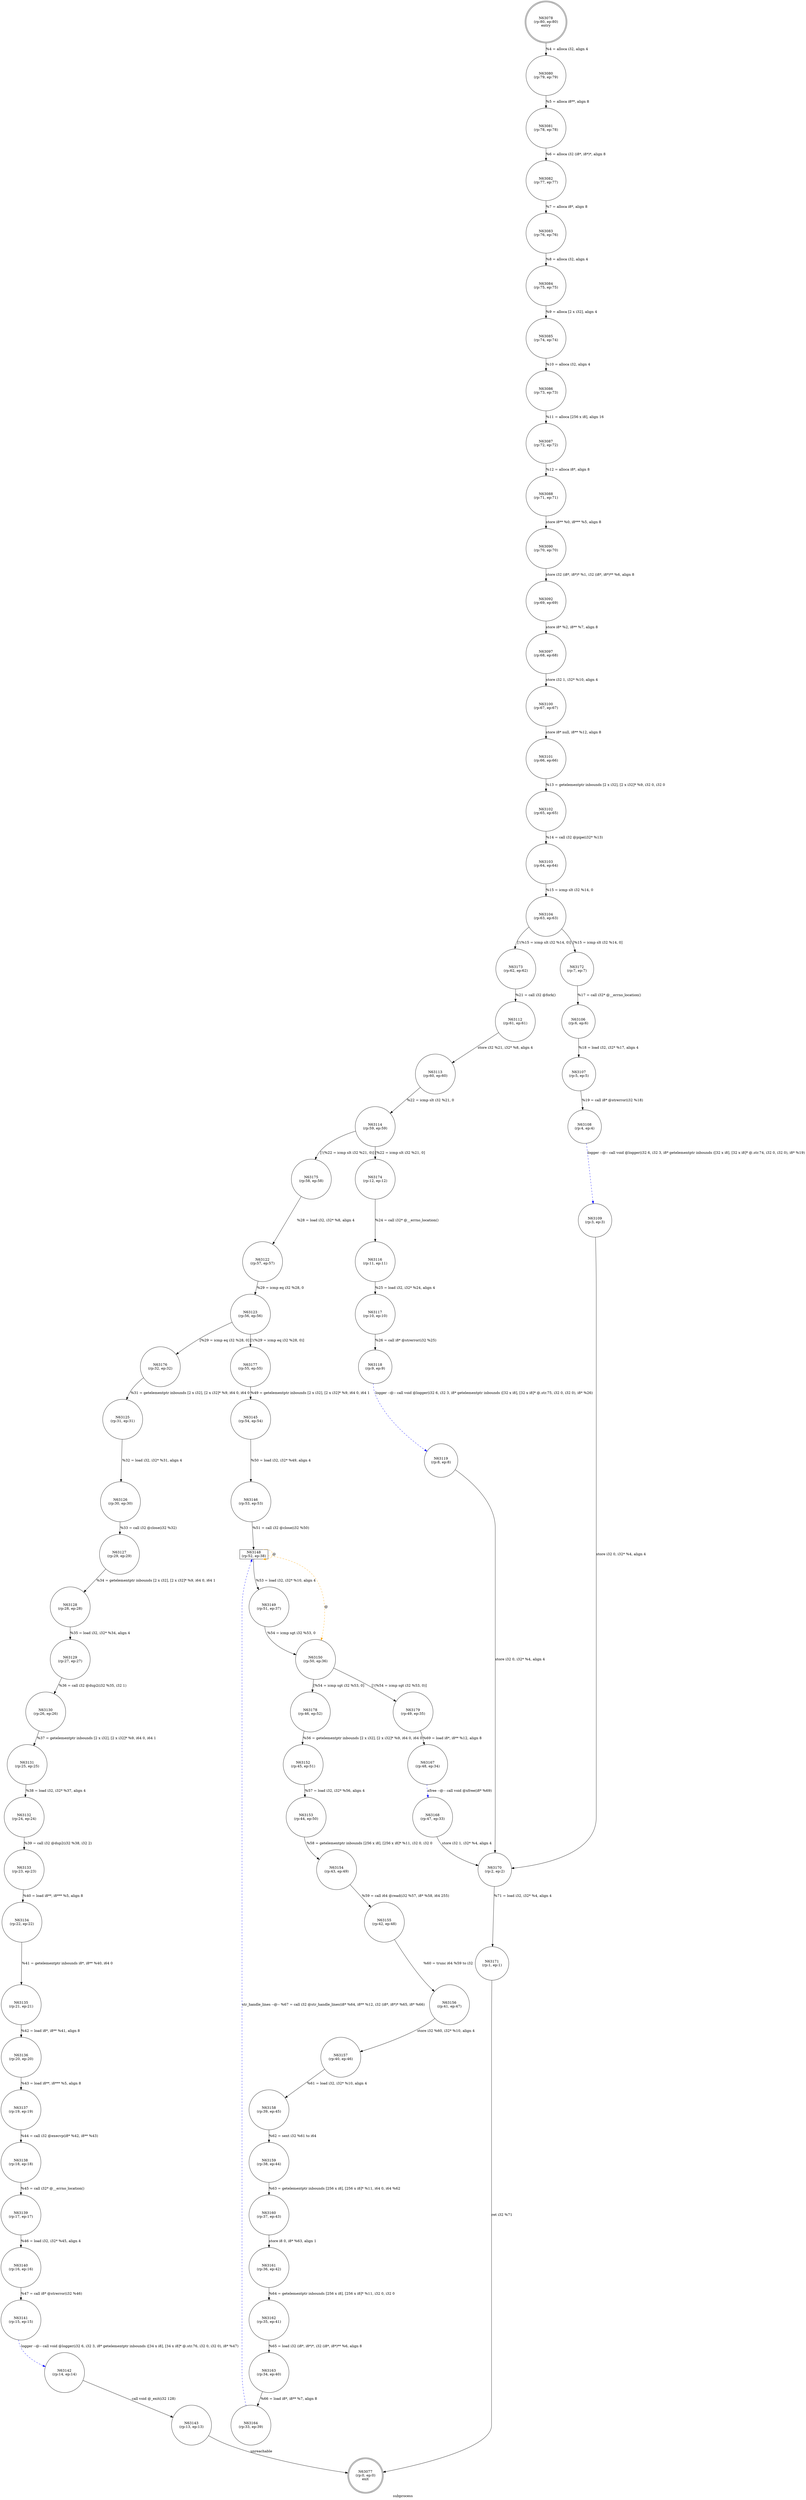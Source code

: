 digraph subprocess {
label="subprocess"
63077 [label="N63077\n(rp:0, ep:0)\nexit", shape="doublecircle"]
63078 [label="N63078\n(rp:80, ep:80)\nentry", shape="doublecircle"]
63078 -> 63080 [label="%4 = alloca i32, align 4"]
63080 [label="N63080\n(rp:79, ep:79)", shape="circle"]
63080 -> 63081 [label="%5 = alloca i8**, align 8"]
63081 [label="N63081\n(rp:78, ep:78)", shape="circle"]
63081 -> 63082 [label="%6 = alloca i32 (i8*, i8*)*, align 8"]
63082 [label="N63082\n(rp:77, ep:77)", shape="circle"]
63082 -> 63083 [label="%7 = alloca i8*, align 8"]
63083 [label="N63083\n(rp:76, ep:76)", shape="circle"]
63083 -> 63084 [label="%8 = alloca i32, align 4"]
63084 [label="N63084\n(rp:75, ep:75)", shape="circle"]
63084 -> 63085 [label="%9 = alloca [2 x i32], align 4"]
63085 [label="N63085\n(rp:74, ep:74)", shape="circle"]
63085 -> 63086 [label="%10 = alloca i32, align 4"]
63086 [label="N63086\n(rp:73, ep:73)", shape="circle"]
63086 -> 63087 [label="%11 = alloca [256 x i8], align 16"]
63087 [label="N63087\n(rp:72, ep:72)", shape="circle"]
63087 -> 63088 [label="%12 = alloca i8*, align 8"]
63088 [label="N63088\n(rp:71, ep:71)", shape="circle"]
63088 -> 63090 [label="store i8** %0, i8*** %5, align 8"]
63090 [label="N63090\n(rp:70, ep:70)", shape="circle"]
63090 -> 63092 [label="store i32 (i8*, i8*)* %1, i32 (i8*, i8*)** %6, align 8"]
63092 [label="N63092\n(rp:69, ep:69)", shape="circle"]
63092 -> 63097 [label="store i8* %2, i8** %7, align 8"]
63097 [label="N63097\n(rp:68, ep:68)", shape="circle"]
63097 -> 63100 [label="store i32 1, i32* %10, align 4"]
63100 [label="N63100\n(rp:67, ep:67)", shape="circle"]
63100 -> 63101 [label="store i8* null, i8** %12, align 8"]
63101 [label="N63101\n(rp:66, ep:66)", shape="circle"]
63101 -> 63102 [label="%13 = getelementptr inbounds [2 x i32], [2 x i32]* %9, i32 0, i32 0"]
63102 [label="N63102\n(rp:65, ep:65)", shape="circle"]
63102 -> 63103 [label="%14 = call i32 @pipe(i32* %13)"]
63103 [label="N63103\n(rp:64, ep:64)", shape="circle"]
63103 -> 63104 [label="%15 = icmp slt i32 %14, 0"]
63104 [label="N63104\n(rp:63, ep:63)", shape="circle"]
63104 -> 63172 [label="[%15 = icmp slt i32 %14, 0]"]
63104 -> 63173 [label="[!(%15 = icmp slt i32 %14, 0)]"]
63106 [label="N63106\n(rp:6, ep:6)", shape="circle"]
63106 -> 63107 [label="%18 = load i32, i32* %17, align 4"]
63107 [label="N63107\n(rp:5, ep:5)", shape="circle"]
63107 -> 63108 [label="%19 = call i8* @strerror(i32 %18)"]
63108 [label="N63108\n(rp:4, ep:4)", shape="circle"]
63108 -> 63109 [label="logger --@-- call void @logger(i32 6, i32 3, i8* getelementptr inbounds ([32 x i8], [32 x i8]* @.str.74, i32 0, i32 0), i8* %19)", style="dashed", color="blue"]
63109 [label="N63109\n(rp:3, ep:3)", shape="circle"]
63109 -> 63170 [label="store i32 0, i32* %4, align 4"]
63112 [label="N63112\n(rp:61, ep:61)", shape="circle"]
63112 -> 63113 [label="store i32 %21, i32* %8, align 4"]
63113 [label="N63113\n(rp:60, ep:60)", shape="circle"]
63113 -> 63114 [label="%22 = icmp slt i32 %21, 0"]
63114 [label="N63114\n(rp:59, ep:59)", shape="circle"]
63114 -> 63174 [label="[%22 = icmp slt i32 %21, 0]"]
63114 -> 63175 [label="[!(%22 = icmp slt i32 %21, 0)]"]
63116 [label="N63116\n(rp:11, ep:11)", shape="circle"]
63116 -> 63117 [label="%25 = load i32, i32* %24, align 4"]
63117 [label="N63117\n(rp:10, ep:10)", shape="circle"]
63117 -> 63118 [label="%26 = call i8* @strerror(i32 %25)"]
63118 [label="N63118\n(rp:9, ep:9)", shape="circle"]
63118 -> 63119 [label="logger --@-- call void @logger(i32 6, i32 3, i8* getelementptr inbounds ([32 x i8], [32 x i8]* @.str.75, i32 0, i32 0), i8* %26)", style="dashed", color="blue"]
63119 [label="N63119\n(rp:8, ep:8)", shape="circle"]
63119 -> 63170 [label="store i32 0, i32* %4, align 4"]
63122 [label="N63122\n(rp:57, ep:57)", shape="circle"]
63122 -> 63123 [label="%29 = icmp eq i32 %28, 0"]
63123 [label="N63123\n(rp:56, ep:56)", shape="circle"]
63123 -> 63176 [label="[%29 = icmp eq i32 %28, 0]"]
63123 -> 63177 [label="[!(%29 = icmp eq i32 %28, 0)]"]
63125 [label="N63125\n(rp:31, ep:31)", shape="circle"]
63125 -> 63126 [label="%32 = load i32, i32* %31, align 4"]
63126 [label="N63126\n(rp:30, ep:30)", shape="circle"]
63126 -> 63127 [label="%33 = call i32 @close(i32 %32)"]
63127 [label="N63127\n(rp:29, ep:29)", shape="circle"]
63127 -> 63128 [label="%34 = getelementptr inbounds [2 x i32], [2 x i32]* %9, i64 0, i64 1"]
63128 [label="N63128\n(rp:28, ep:28)", shape="circle"]
63128 -> 63129 [label="%35 = load i32, i32* %34, align 4"]
63129 [label="N63129\n(rp:27, ep:27)", shape="circle"]
63129 -> 63130 [label="%36 = call i32 @dup2(i32 %35, i32 1)"]
63130 [label="N63130\n(rp:26, ep:26)", shape="circle"]
63130 -> 63131 [label="%37 = getelementptr inbounds [2 x i32], [2 x i32]* %9, i64 0, i64 1"]
63131 [label="N63131\n(rp:25, ep:25)", shape="circle"]
63131 -> 63132 [label="%38 = load i32, i32* %37, align 4"]
63132 [label="N63132\n(rp:24, ep:24)", shape="circle"]
63132 -> 63133 [label="%39 = call i32 @dup2(i32 %38, i32 2)"]
63133 [label="N63133\n(rp:23, ep:23)", shape="circle"]
63133 -> 63134 [label="%40 = load i8**, i8*** %5, align 8"]
63134 [label="N63134\n(rp:22, ep:22)", shape="circle"]
63134 -> 63135 [label="%41 = getelementptr inbounds i8*, i8** %40, i64 0"]
63135 [label="N63135\n(rp:21, ep:21)", shape="circle"]
63135 -> 63136 [label="%42 = load i8*, i8** %41, align 8"]
63136 [label="N63136\n(rp:20, ep:20)", shape="circle"]
63136 -> 63137 [label="%43 = load i8**, i8*** %5, align 8"]
63137 [label="N63137\n(rp:19, ep:19)", shape="circle"]
63137 -> 63138 [label="%44 = call i32 @execvp(i8* %42, i8** %43)"]
63138 [label="N63138\n(rp:18, ep:18)", shape="circle"]
63138 -> 63139 [label="%45 = call i32* @__errno_location()"]
63139 [label="N63139\n(rp:17, ep:17)", shape="circle"]
63139 -> 63140 [label="%46 = load i32, i32* %45, align 4"]
63140 [label="N63140\n(rp:16, ep:16)", shape="circle"]
63140 -> 63141 [label="%47 = call i8* @strerror(i32 %46)"]
63141 [label="N63141\n(rp:15, ep:15)", shape="circle"]
63141 -> 63142 [label="logger --@-- call void @logger(i32 6, i32 3, i8* getelementptr inbounds ([34 x i8], [34 x i8]* @.str.76, i32 0, i32 0), i8* %47)", style="dashed", color="blue"]
63142 [label="N63142\n(rp:14, ep:14)", shape="circle"]
63142 -> 63143 [label="call void @_exit(i32 128)"]
63143 [label="N63143\n(rp:13, ep:13)", shape="circle"]
63143 -> 63077 [label="unreachable"]
63145 [label="N63145\n(rp:54, ep:54)", shape="circle"]
63145 -> 63146 [label="%50 = load i32, i32* %49, align 4"]
63146 [label="N63146\n(rp:53, ep:53)", shape="circle"]
63146 -> 63148 [label="%51 = call i32 @close(i32 %50)"]
63148 [label="N63148\n(rp:52, ep:38)", shape="box"]
63148 -> 63149 [label="%53 = load i32, i32* %10, align 4"]
63148 -> 63148 [label="@", style="dashed", color="orange"]
63148 -> 63150 [label="@", style="dashed", color="orange"]
63149 [label="N63149\n(rp:51, ep:37)", shape="circle"]
63149 -> 63150 [label="%54 = icmp sgt i32 %53, 0"]
63150 [label="N63150\n(rp:50, ep:36)", shape="circle"]
63150 -> 63178 [label="[%54 = icmp sgt i32 %53, 0]"]
63150 -> 63179 [label="[!(%54 = icmp sgt i32 %53, 0)]"]
63152 [label="N63152\n(rp:45, ep:51)", shape="circle"]
63152 -> 63153 [label="%57 = load i32, i32* %56, align 4"]
63153 [label="N63153\n(rp:44, ep:50)", shape="circle"]
63153 -> 63154 [label="%58 = getelementptr inbounds [256 x i8], [256 x i8]* %11, i32 0, i32 0"]
63154 [label="N63154\n(rp:43, ep:49)", shape="circle"]
63154 -> 63155 [label="%59 = call i64 @read(i32 %57, i8* %58, i64 255)"]
63155 [label="N63155\n(rp:42, ep:48)", shape="circle"]
63155 -> 63156 [label="%60 = trunc i64 %59 to i32"]
63156 [label="N63156\n(rp:41, ep:47)", shape="circle"]
63156 -> 63157 [label="store i32 %60, i32* %10, align 4"]
63157 [label="N63157\n(rp:40, ep:46)", shape="circle"]
63157 -> 63158 [label="%61 = load i32, i32* %10, align 4"]
63158 [label="N63158\n(rp:39, ep:45)", shape="circle"]
63158 -> 63159 [label="%62 = sext i32 %61 to i64"]
63159 [label="N63159\n(rp:38, ep:44)", shape="circle"]
63159 -> 63160 [label="%63 = getelementptr inbounds [256 x i8], [256 x i8]* %11, i64 0, i64 %62"]
63160 [label="N63160\n(rp:37, ep:43)", shape="circle"]
63160 -> 63161 [label="store i8 0, i8* %63, align 1"]
63161 [label="N63161\n(rp:36, ep:42)", shape="circle"]
63161 -> 63162 [label="%64 = getelementptr inbounds [256 x i8], [256 x i8]* %11, i32 0, i32 0"]
63162 [label="N63162\n(rp:35, ep:41)", shape="circle"]
63162 -> 63163 [label="%65 = load i32 (i8*, i8*)*, i32 (i8*, i8*)** %6, align 8"]
63163 [label="N63163\n(rp:34, ep:40)", shape="circle"]
63163 -> 63164 [label="%66 = load i8*, i8** %7, align 8"]
63164 [label="N63164\n(rp:33, ep:39)", shape="circle"]
63164 -> 63148 [label="str_handle_lines --@-- %67 = call i32 @str_handle_lines(i8* %64, i8** %12, i32 (i8*, i8*)* %65, i8* %66)", style="dashed", color="blue"]
63167 [label="N63167\n(rp:48, ep:34)", shape="circle"]
63167 -> 63168 [label="xfree --@-- call void @xfree(i8* %69)", style="dashed", color="blue"]
63168 [label="N63168\n(rp:47, ep:33)", shape="circle"]
63168 -> 63170 [label="store i32 1, i32* %4, align 4"]
63170 [label="N63170\n(rp:2, ep:2)", shape="circle"]
63170 -> 63171 [label="%71 = load i32, i32* %4, align 4"]
63171 [label="N63171\n(rp:1, ep:1)", shape="circle"]
63171 -> 63077 [label="ret i32 %71"]
63172 [label="N63172\n(rp:7, ep:7)", shape="circle"]
63172 -> 63106 [label="%17 = call i32* @__errno_location()"]
63173 [label="N63173\n(rp:62, ep:62)", shape="circle"]
63173 -> 63112 [label="%21 = call i32 @fork()"]
63174 [label="N63174\n(rp:12, ep:12)", shape="circle"]
63174 -> 63116 [label="%24 = call i32* @__errno_location()"]
63175 [label="N63175\n(rp:58, ep:58)", shape="circle"]
63175 -> 63122 [label="%28 = load i32, i32* %8, align 4"]
63176 [label="N63176\n(rp:32, ep:32)", shape="circle"]
63176 -> 63125 [label="%31 = getelementptr inbounds [2 x i32], [2 x i32]* %9, i64 0, i64 0"]
63177 [label="N63177\n(rp:55, ep:55)", shape="circle"]
63177 -> 63145 [label="%49 = getelementptr inbounds [2 x i32], [2 x i32]* %9, i64 0, i64 1"]
63178 [label="N63178\n(rp:46, ep:52)", shape="circle"]
63178 -> 63152 [label="%56 = getelementptr inbounds [2 x i32], [2 x i32]* %9, i64 0, i64 0"]
63179 [label="N63179\n(rp:49, ep:35)", shape="circle"]
63179 -> 63167 [label="%69 = load i8*, i8** %12, align 8"]
}
